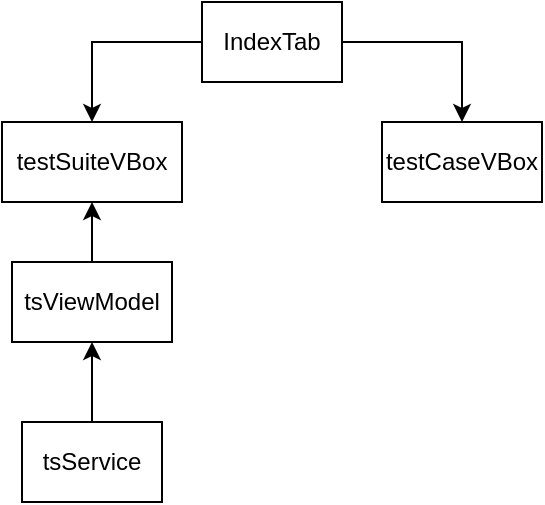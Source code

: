<mxfile version="23.1.1" type="github">
  <diagram name="Page-1" id="VGtMLJroqVfBJHBuWMG0">
    <mxGraphModel dx="1000" dy="698" grid="1" gridSize="10" guides="1" tooltips="1" connect="1" arrows="1" fold="1" page="0" pageScale="1" pageWidth="827" pageHeight="1169" background="none" math="0" shadow="0">
      <root>
        <mxCell id="0" />
        <mxCell id="1" parent="0" />
        <mxCell id="4s3MYclgfw19_ZK9J74_-4" style="edgeStyle=orthogonalEdgeStyle;rounded=0;orthogonalLoop=1;jettySize=auto;html=1;" edge="1" parent="1" source="4s3MYclgfw19_ZK9J74_-1" target="4s3MYclgfw19_ZK9J74_-2">
          <mxGeometry relative="1" as="geometry" />
        </mxCell>
        <mxCell id="4s3MYclgfw19_ZK9J74_-5" style="edgeStyle=orthogonalEdgeStyle;rounded=0;orthogonalLoop=1;jettySize=auto;html=1;exitX=1;exitY=0.5;exitDx=0;exitDy=0;entryX=0.5;entryY=0;entryDx=0;entryDy=0;" edge="1" parent="1" source="4s3MYclgfw19_ZK9J74_-1" target="4s3MYclgfw19_ZK9J74_-3">
          <mxGeometry relative="1" as="geometry" />
        </mxCell>
        <mxCell id="4s3MYclgfw19_ZK9J74_-1" value="IndexTab" style="rounded=0;whiteSpace=wrap;html=1;" vertex="1" parent="1">
          <mxGeometry x="-230" y="-190" width="70" height="40" as="geometry" />
        </mxCell>
        <mxCell id="4s3MYclgfw19_ZK9J74_-2" value="testSuiteVBox" style="rounded=0;whiteSpace=wrap;html=1;" vertex="1" parent="1">
          <mxGeometry x="-330" y="-130" width="90" height="40" as="geometry" />
        </mxCell>
        <mxCell id="4s3MYclgfw19_ZK9J74_-3" value="testCaseVBox" style="rounded=0;whiteSpace=wrap;html=1;" vertex="1" parent="1">
          <mxGeometry x="-140" y="-130" width="80" height="40" as="geometry" />
        </mxCell>
        <mxCell id="4s3MYclgfw19_ZK9J74_-10" style="edgeStyle=orthogonalEdgeStyle;rounded=0;orthogonalLoop=1;jettySize=auto;html=1;entryX=0.5;entryY=1;entryDx=0;entryDy=0;" edge="1" parent="1" source="4s3MYclgfw19_ZK9J74_-6" target="4s3MYclgfw19_ZK9J74_-2">
          <mxGeometry relative="1" as="geometry" />
        </mxCell>
        <mxCell id="4s3MYclgfw19_ZK9J74_-6" value="tsViewModel" style="rounded=0;whiteSpace=wrap;html=1;" vertex="1" parent="1">
          <mxGeometry x="-325" y="-60" width="80" height="40" as="geometry" />
        </mxCell>
        <mxCell id="4s3MYclgfw19_ZK9J74_-11" style="edgeStyle=orthogonalEdgeStyle;rounded=0;orthogonalLoop=1;jettySize=auto;html=1;entryX=0.5;entryY=1;entryDx=0;entryDy=0;" edge="1" parent="1" source="4s3MYclgfw19_ZK9J74_-7" target="4s3MYclgfw19_ZK9J74_-6">
          <mxGeometry relative="1" as="geometry">
            <Array as="points">
              <mxPoint x="-285" y="-10" />
              <mxPoint x="-285" y="-10" />
            </Array>
          </mxGeometry>
        </mxCell>
        <mxCell id="4s3MYclgfw19_ZK9J74_-7" value="tsService" style="rounded=0;whiteSpace=wrap;html=1;" vertex="1" parent="1">
          <mxGeometry x="-320" y="20" width="70" height="40" as="geometry" />
        </mxCell>
      </root>
    </mxGraphModel>
  </diagram>
</mxfile>
